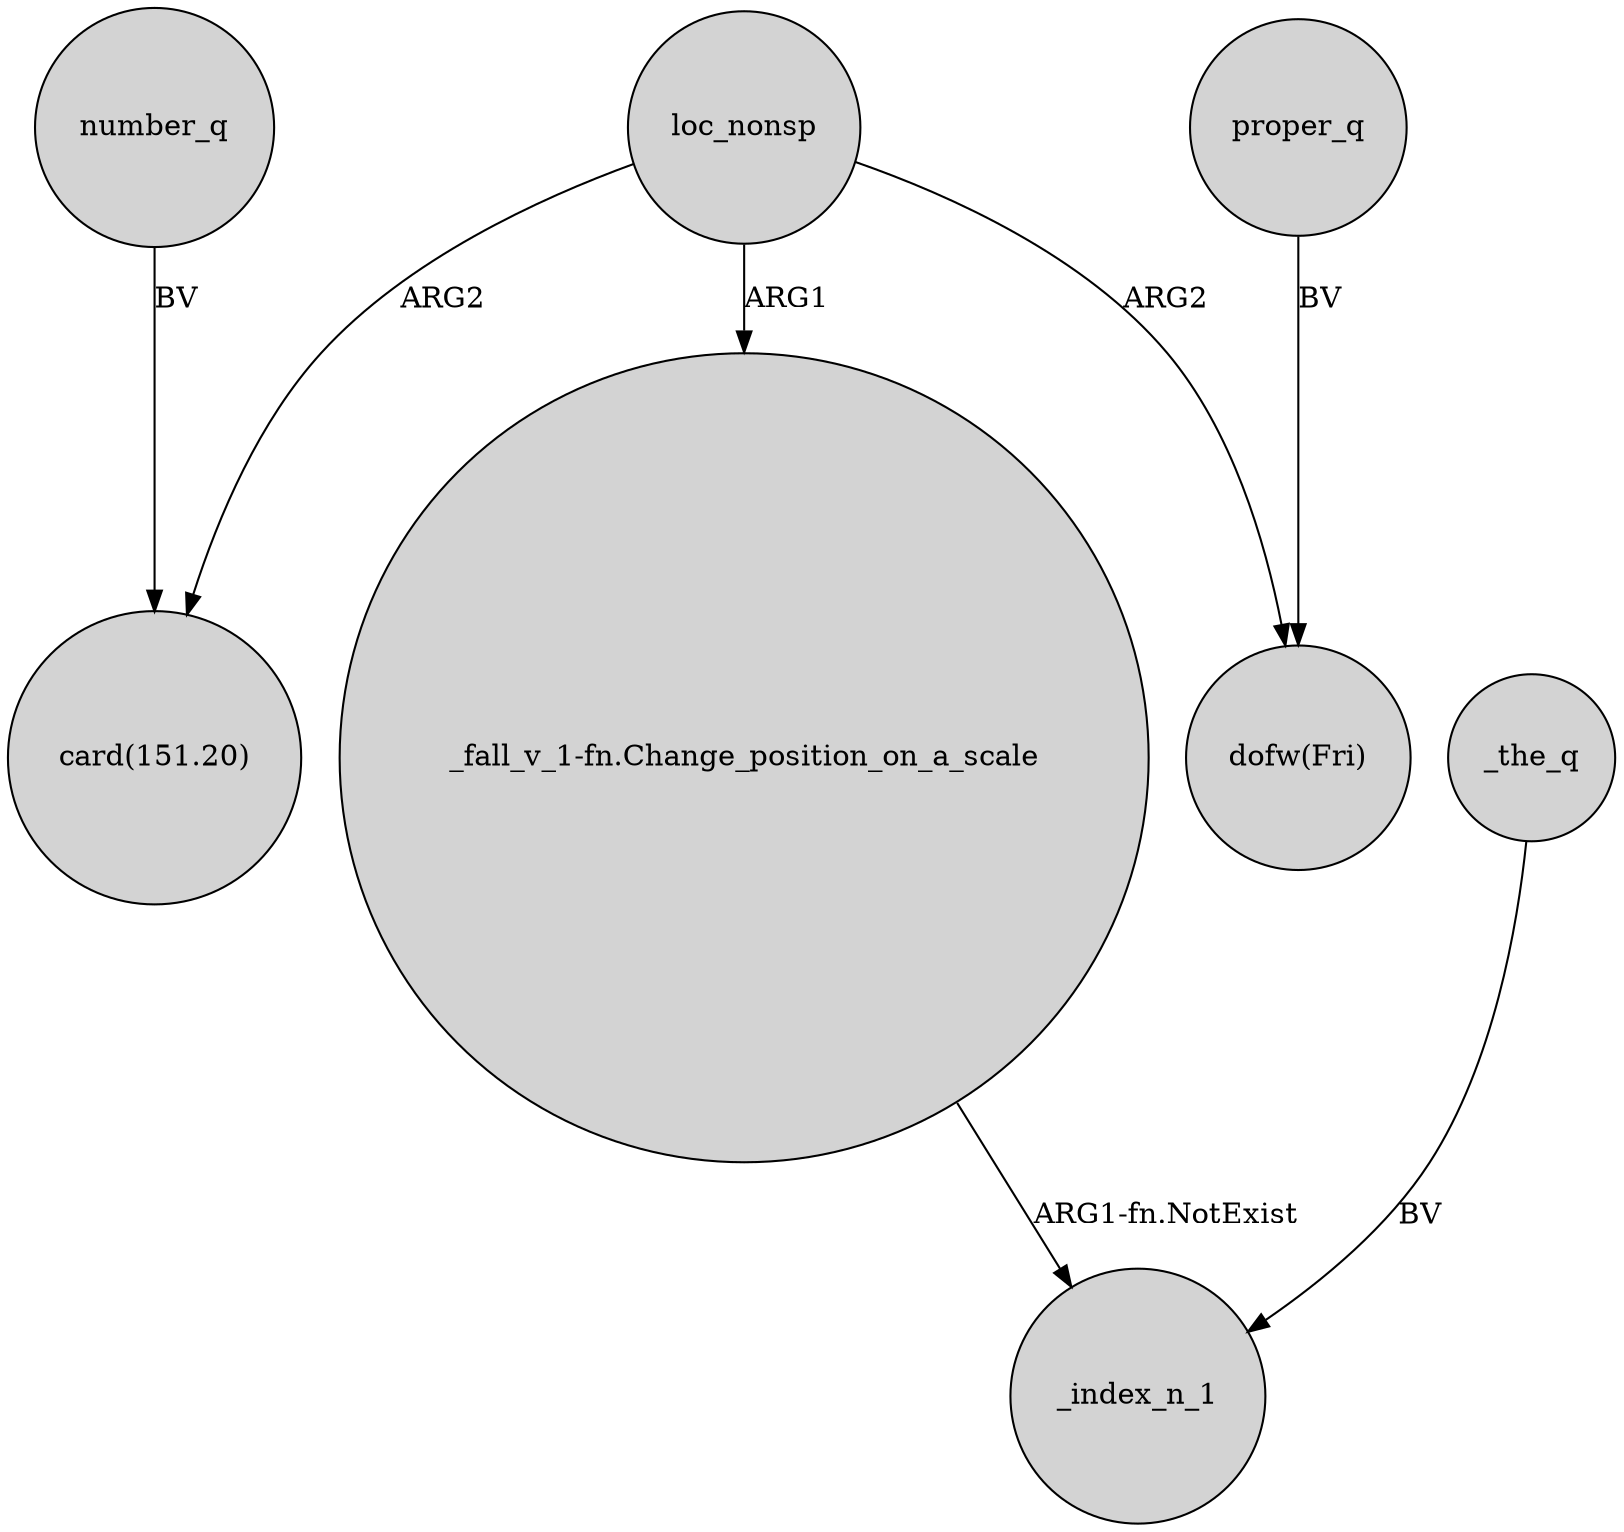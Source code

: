 digraph {
	node [shape=circle style=filled]
	loc_nonsp -> "card(151.20)" [label=ARG2]
	proper_q -> "dofw(Fri)" [label=BV]
	loc_nonsp -> "_fall_v_1-fn.Change_position_on_a_scale" [label=ARG1]
	number_q -> "card(151.20)" [label=BV]
	loc_nonsp -> "dofw(Fri)" [label=ARG2]
	"_fall_v_1-fn.Change_position_on_a_scale" -> _index_n_1 [label="ARG1-fn.NotExist"]
	_the_q -> _index_n_1 [label=BV]
}
